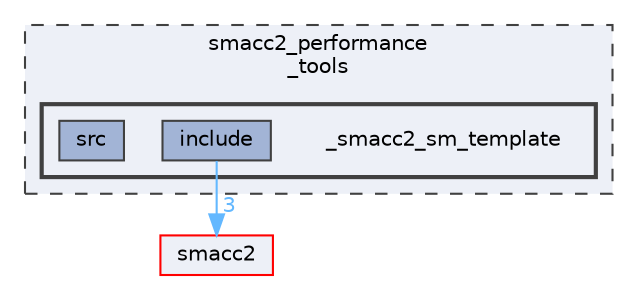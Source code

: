 digraph "smacc2_performance_tools/_smacc2_sm_template"
{
 // LATEX_PDF_SIZE
  bgcolor="transparent";
  edge [fontname=Helvetica,fontsize=10,labelfontname=Helvetica,labelfontsize=10];
  node [fontname=Helvetica,fontsize=10,shape=box,height=0.2,width=0.4];
  compound=true
  subgraph clusterdir_1bb813b83c06d91f5cefa2e3c573e455 {
    graph [ bgcolor="#edf0f7", pencolor="grey25", label="smacc2_performance\l_tools", fontname=Helvetica,fontsize=10 style="filled,dashed", URL="dir_1bb813b83c06d91f5cefa2e3c573e455.html",tooltip=""]
  subgraph clusterdir_664f42d703210a86265efaf86ba52d1d {
    graph [ bgcolor="#edf0f7", pencolor="grey25", label="", fontname=Helvetica,fontsize=10 style="filled,bold", URL="dir_664f42d703210a86265efaf86ba52d1d.html",tooltip=""]
    dir_664f42d703210a86265efaf86ba52d1d [shape=plaintext, label="_smacc2_sm_template"];
  dir_088b843d0950090bccaf85d39c15240c [label="include", fillcolor="#a2b4d6", color="grey25", style="filled", URL="dir_088b843d0950090bccaf85d39c15240c.html",tooltip=""];
  dir_35c48257566775d7a36c0cf4b6b91c6f [label="src", fillcolor="#a2b4d6", color="grey25", style="filled", URL="dir_35c48257566775d7a36c0cf4b6b91c6f.html",tooltip=""];
  }
  }
  dir_ce4c19d6108cf5285f3105ec9cd73bf1 [label="smacc2", fillcolor="#edf0f7", color="red", style="filled", URL="dir_ce4c19d6108cf5285f3105ec9cd73bf1.html",tooltip=""];
  dir_088b843d0950090bccaf85d39c15240c->dir_ce4c19d6108cf5285f3105ec9cd73bf1 [headlabel="3", labeldistance=1.5 headhref="dir_000065_000123.html" color="steelblue1" fontcolor="steelblue1"];
}
